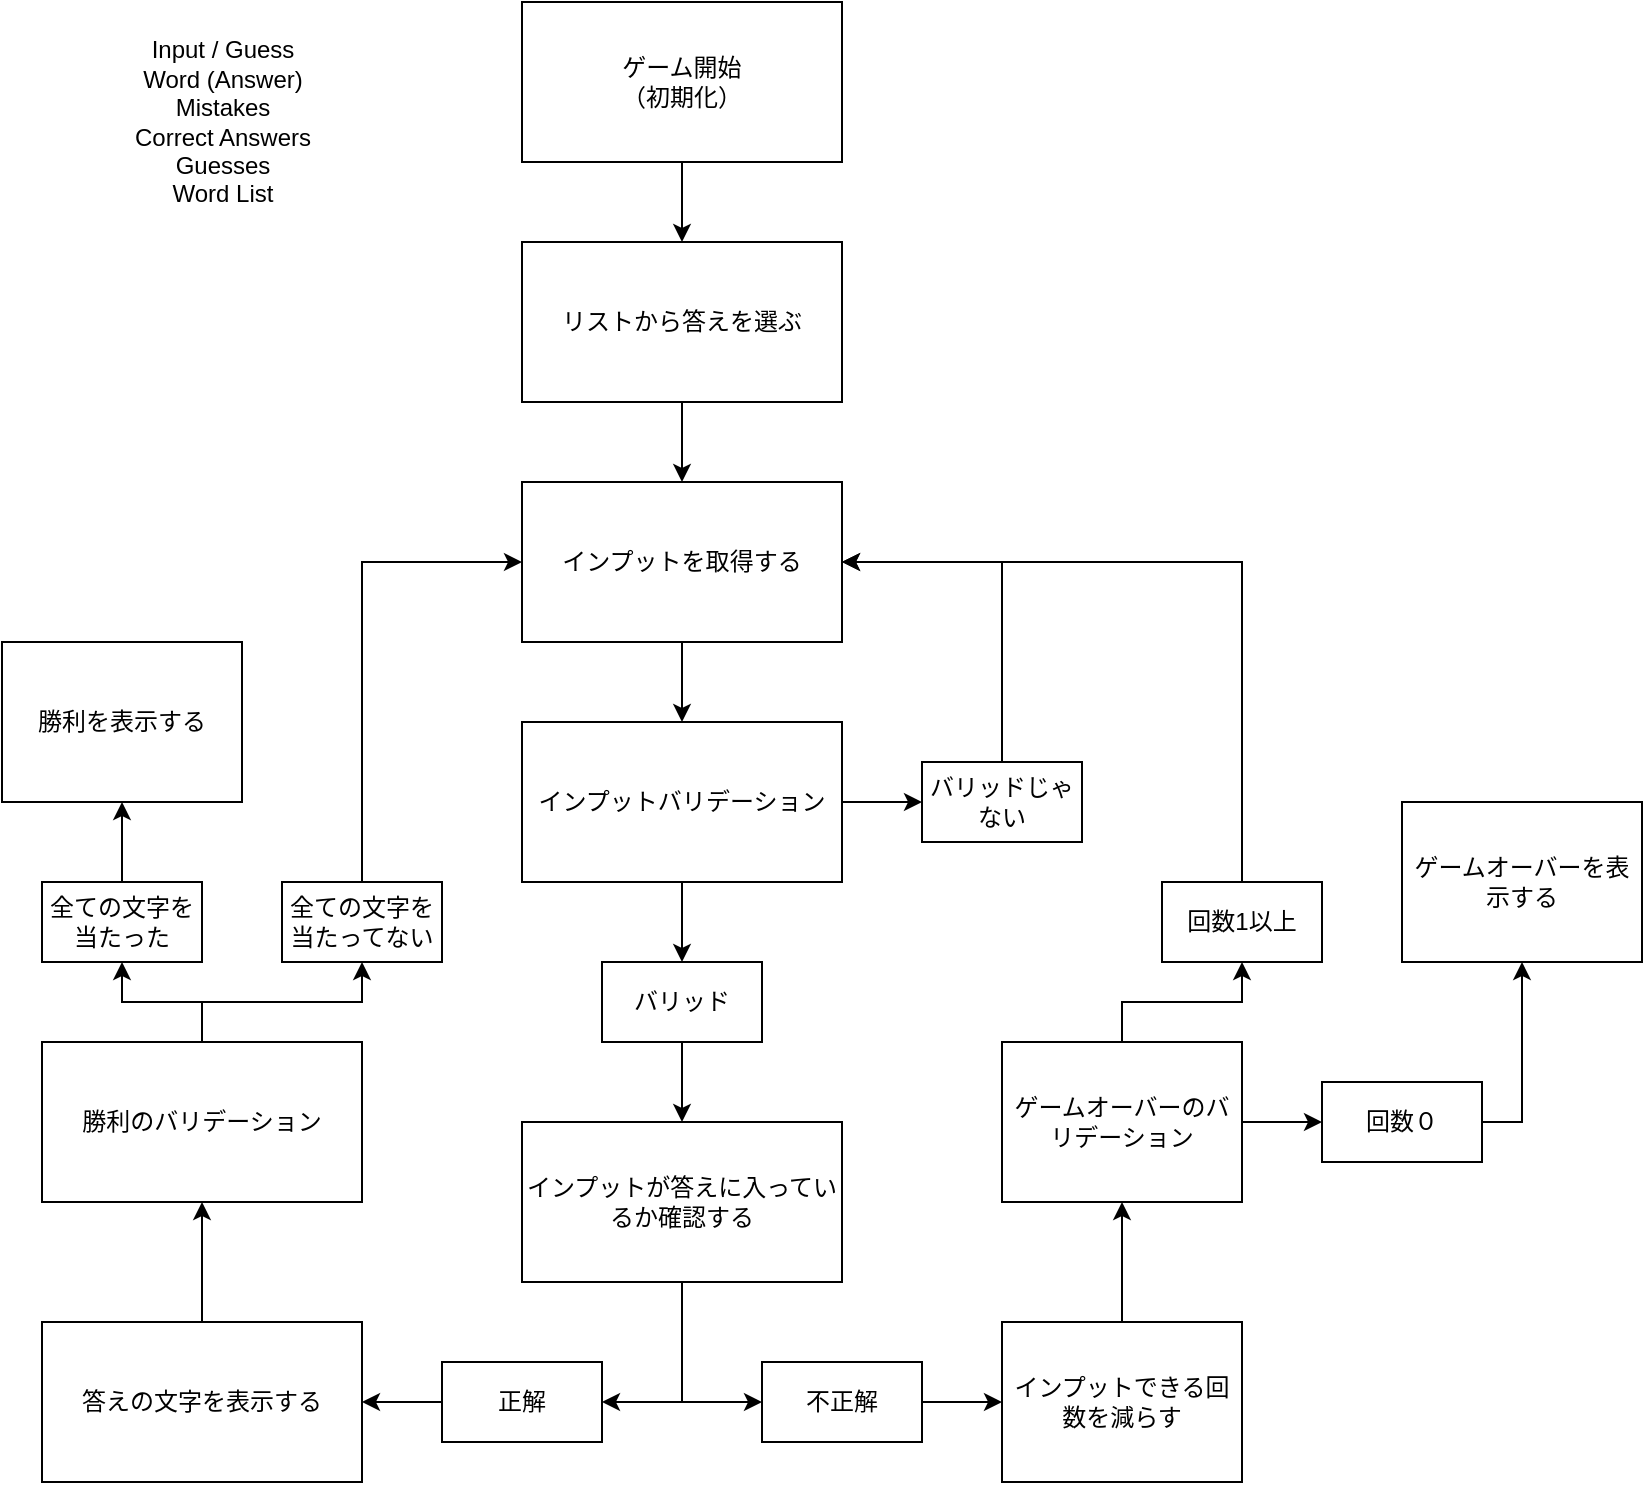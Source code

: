 <mxfile version="24.8.4">
  <diagram name="Page-1" id="fh9s4Bn4TSQBKXXmfP1D">
    <mxGraphModel dx="1194" dy="789" grid="1" gridSize="10" guides="1" tooltips="1" connect="1" arrows="1" fold="1" page="1" pageScale="1" pageWidth="850" pageHeight="1100" math="0" shadow="0">
      <root>
        <mxCell id="0" />
        <mxCell id="1" parent="0" />
        <mxCell id="sXBxF_azK9009ogoda6k-1" value="Input / Guess&lt;div&gt;Word (Answer)&lt;/div&gt;&lt;div&gt;Mistakes&lt;/div&gt;&lt;div&gt;Correct Answers&lt;/div&gt;&lt;div&gt;Guesses&lt;/div&gt;&lt;div&gt;Word List&lt;/div&gt;" style="text;html=1;align=center;verticalAlign=middle;whiteSpace=wrap;rounded=0;" vertex="1" parent="1">
          <mxGeometry x="61" y="120" width="139" height="120" as="geometry" />
        </mxCell>
        <mxCell id="sXBxF_azK9009ogoda6k-3" style="edgeStyle=orthogonalEdgeStyle;rounded=0;orthogonalLoop=1;jettySize=auto;html=1;exitX=0.5;exitY=1;exitDx=0;exitDy=0;" edge="1" parent="1" source="sXBxF_azK9009ogoda6k-2" target="sXBxF_azK9009ogoda6k-4">
          <mxGeometry relative="1" as="geometry">
            <mxPoint x="340" y="240" as="targetPoint" />
          </mxGeometry>
        </mxCell>
        <mxCell id="sXBxF_azK9009ogoda6k-2" value="ゲーム開始&lt;div&gt;（初期化）&lt;/div&gt;" style="rounded=0;whiteSpace=wrap;html=1;" vertex="1" parent="1">
          <mxGeometry x="280" y="120" width="160" height="80" as="geometry" />
        </mxCell>
        <mxCell id="sXBxF_azK9009ogoda6k-7" style="edgeStyle=orthogonalEdgeStyle;rounded=0;orthogonalLoop=1;jettySize=auto;html=1;exitX=0.5;exitY=1;exitDx=0;exitDy=0;entryX=0.5;entryY=0;entryDx=0;entryDy=0;" edge="1" parent="1" source="sXBxF_azK9009ogoda6k-4" target="sXBxF_azK9009ogoda6k-6">
          <mxGeometry relative="1" as="geometry" />
        </mxCell>
        <mxCell id="sXBxF_azK9009ogoda6k-4" value="リストから答えを選ぶ" style="rounded=0;whiteSpace=wrap;html=1;" vertex="1" parent="1">
          <mxGeometry x="280" y="240" width="160" height="80" as="geometry" />
        </mxCell>
        <mxCell id="sXBxF_azK9009ogoda6k-9" style="edgeStyle=orthogonalEdgeStyle;rounded=0;orthogonalLoop=1;jettySize=auto;html=1;exitX=0.5;exitY=1;exitDx=0;exitDy=0;entryX=0.5;entryY=0;entryDx=0;entryDy=0;" edge="1" parent="1" source="sXBxF_azK9009ogoda6k-6" target="sXBxF_azK9009ogoda6k-8">
          <mxGeometry relative="1" as="geometry" />
        </mxCell>
        <mxCell id="sXBxF_azK9009ogoda6k-6" value="インプットを取得する" style="rounded=0;whiteSpace=wrap;html=1;" vertex="1" parent="1">
          <mxGeometry x="280" y="360" width="160" height="80" as="geometry" />
        </mxCell>
        <mxCell id="sXBxF_azK9009ogoda6k-12" style="edgeStyle=orthogonalEdgeStyle;rounded=0;orthogonalLoop=1;jettySize=auto;html=1;exitX=1;exitY=0.5;exitDx=0;exitDy=0;entryX=0;entryY=0.5;entryDx=0;entryDy=0;" edge="1" parent="1" source="sXBxF_azK9009ogoda6k-8" target="sXBxF_azK9009ogoda6k-11">
          <mxGeometry relative="1" as="geometry" />
        </mxCell>
        <mxCell id="sXBxF_azK9009ogoda6k-14" style="edgeStyle=orthogonalEdgeStyle;rounded=0;orthogonalLoop=1;jettySize=auto;html=1;exitX=0.5;exitY=1;exitDx=0;exitDy=0;entryX=0.5;entryY=0;entryDx=0;entryDy=0;" edge="1" parent="1" source="sXBxF_azK9009ogoda6k-8" target="sXBxF_azK9009ogoda6k-10">
          <mxGeometry relative="1" as="geometry" />
        </mxCell>
        <mxCell id="sXBxF_azK9009ogoda6k-8" value="インプットバリデーション" style="rounded=0;whiteSpace=wrap;html=1;" vertex="1" parent="1">
          <mxGeometry x="280" y="480" width="160" height="80" as="geometry" />
        </mxCell>
        <mxCell id="sXBxF_azK9009ogoda6k-15" style="edgeStyle=orthogonalEdgeStyle;rounded=0;orthogonalLoop=1;jettySize=auto;html=1;exitX=0.5;exitY=1;exitDx=0;exitDy=0;" edge="1" parent="1" source="sXBxF_azK9009ogoda6k-10">
          <mxGeometry relative="1" as="geometry">
            <mxPoint x="360" y="680" as="targetPoint" />
          </mxGeometry>
        </mxCell>
        <mxCell id="sXBxF_azK9009ogoda6k-10" value="バリッド" style="rounded=0;whiteSpace=wrap;html=1;" vertex="1" parent="1">
          <mxGeometry x="320" y="600" width="80" height="40" as="geometry" />
        </mxCell>
        <mxCell id="sXBxF_azK9009ogoda6k-13" style="edgeStyle=orthogonalEdgeStyle;rounded=0;orthogonalLoop=1;jettySize=auto;html=1;exitX=0.5;exitY=0;exitDx=0;exitDy=0;entryX=1;entryY=0.5;entryDx=0;entryDy=0;" edge="1" parent="1" source="sXBxF_azK9009ogoda6k-11" target="sXBxF_azK9009ogoda6k-6">
          <mxGeometry relative="1" as="geometry" />
        </mxCell>
        <mxCell id="sXBxF_azK9009ogoda6k-11" value="バリッドじゃない" style="rounded=0;whiteSpace=wrap;html=1;" vertex="1" parent="1">
          <mxGeometry x="480" y="500" width="80" height="40" as="geometry" />
        </mxCell>
        <mxCell id="sXBxF_azK9009ogoda6k-19" style="edgeStyle=orthogonalEdgeStyle;rounded=0;orthogonalLoop=1;jettySize=auto;html=1;exitX=0.5;exitY=1;exitDx=0;exitDy=0;entryX=1;entryY=0.5;entryDx=0;entryDy=0;" edge="1" parent="1" source="sXBxF_azK9009ogoda6k-16" target="sXBxF_azK9009ogoda6k-17">
          <mxGeometry relative="1" as="geometry" />
        </mxCell>
        <mxCell id="sXBxF_azK9009ogoda6k-20" style="edgeStyle=orthogonalEdgeStyle;rounded=0;orthogonalLoop=1;jettySize=auto;html=1;exitX=0.5;exitY=1;exitDx=0;exitDy=0;entryX=0;entryY=0.5;entryDx=0;entryDy=0;" edge="1" parent="1" source="sXBxF_azK9009ogoda6k-16" target="sXBxF_azK9009ogoda6k-18">
          <mxGeometry relative="1" as="geometry" />
        </mxCell>
        <mxCell id="sXBxF_azK9009ogoda6k-16" value="インプットが答えに入っているか確認する" style="rounded=0;whiteSpace=wrap;html=1;" vertex="1" parent="1">
          <mxGeometry x="280" y="680" width="160" height="80" as="geometry" />
        </mxCell>
        <mxCell id="sXBxF_azK9009ogoda6k-25" style="edgeStyle=orthogonalEdgeStyle;rounded=0;orthogonalLoop=1;jettySize=auto;html=1;exitX=0;exitY=0.5;exitDx=0;exitDy=0;entryX=1;entryY=0.5;entryDx=0;entryDy=0;" edge="1" parent="1" source="sXBxF_azK9009ogoda6k-17" target="sXBxF_azK9009ogoda6k-24">
          <mxGeometry relative="1" as="geometry" />
        </mxCell>
        <mxCell id="sXBxF_azK9009ogoda6k-17" value="正解" style="rounded=0;whiteSpace=wrap;html=1;" vertex="1" parent="1">
          <mxGeometry x="240" y="800" width="80" height="40" as="geometry" />
        </mxCell>
        <mxCell id="sXBxF_azK9009ogoda6k-21" style="edgeStyle=orthogonalEdgeStyle;rounded=0;orthogonalLoop=1;jettySize=auto;html=1;exitX=1;exitY=0.5;exitDx=0;exitDy=0;" edge="1" parent="1" source="sXBxF_azK9009ogoda6k-18">
          <mxGeometry relative="1" as="geometry">
            <mxPoint x="520" y="820" as="targetPoint" />
          </mxGeometry>
        </mxCell>
        <mxCell id="sXBxF_azK9009ogoda6k-18" value="不正解" style="rounded=0;whiteSpace=wrap;html=1;" vertex="1" parent="1">
          <mxGeometry x="400" y="800" width="80" height="40" as="geometry" />
        </mxCell>
        <mxCell id="sXBxF_azK9009ogoda6k-29" style="edgeStyle=orthogonalEdgeStyle;rounded=0;orthogonalLoop=1;jettySize=auto;html=1;exitX=0.5;exitY=0;exitDx=0;exitDy=0;entryX=0.5;entryY=1;entryDx=0;entryDy=0;" edge="1" parent="1" source="sXBxF_azK9009ogoda6k-22" target="sXBxF_azK9009ogoda6k-28">
          <mxGeometry relative="1" as="geometry" />
        </mxCell>
        <mxCell id="sXBxF_azK9009ogoda6k-22" value="インプットできる回数を減らす" style="rounded=0;whiteSpace=wrap;html=1;" vertex="1" parent="1">
          <mxGeometry x="520" y="780" width="120" height="80" as="geometry" />
        </mxCell>
        <mxCell id="sXBxF_azK9009ogoda6k-42" style="edgeStyle=orthogonalEdgeStyle;rounded=0;orthogonalLoop=1;jettySize=auto;html=1;exitX=0.5;exitY=0;exitDx=0;exitDy=0;entryX=0.5;entryY=1;entryDx=0;entryDy=0;" edge="1" parent="1" source="sXBxF_azK9009ogoda6k-24" target="sXBxF_azK9009ogoda6k-38">
          <mxGeometry relative="1" as="geometry" />
        </mxCell>
        <mxCell id="sXBxF_azK9009ogoda6k-24" value="答えの文字を表示する" style="rounded=0;whiteSpace=wrap;html=1;" vertex="1" parent="1">
          <mxGeometry x="40" y="780" width="160" height="80" as="geometry" />
        </mxCell>
        <mxCell id="sXBxF_azK9009ogoda6k-33" style="edgeStyle=orthogonalEdgeStyle;rounded=0;orthogonalLoop=1;jettySize=auto;html=1;exitX=0.5;exitY=0;exitDx=0;exitDy=0;entryX=0.5;entryY=1;entryDx=0;entryDy=0;" edge="1" parent="1" source="sXBxF_azK9009ogoda6k-28" target="sXBxF_azK9009ogoda6k-32">
          <mxGeometry relative="1" as="geometry" />
        </mxCell>
        <mxCell id="sXBxF_azK9009ogoda6k-34" style="edgeStyle=orthogonalEdgeStyle;rounded=0;orthogonalLoop=1;jettySize=auto;html=1;exitX=1;exitY=0.5;exitDx=0;exitDy=0;entryX=0;entryY=0.5;entryDx=0;entryDy=0;" edge="1" parent="1" source="sXBxF_azK9009ogoda6k-28" target="sXBxF_azK9009ogoda6k-31">
          <mxGeometry relative="1" as="geometry" />
        </mxCell>
        <mxCell id="sXBxF_azK9009ogoda6k-28" value="ゲームオーバーのバリデーション" style="rounded=0;whiteSpace=wrap;html=1;" vertex="1" parent="1">
          <mxGeometry x="520" y="640" width="120" height="80" as="geometry" />
        </mxCell>
        <mxCell id="sXBxF_azK9009ogoda6k-37" style="edgeStyle=orthogonalEdgeStyle;rounded=0;orthogonalLoop=1;jettySize=auto;html=1;exitX=1;exitY=0.5;exitDx=0;exitDy=0;entryX=0.5;entryY=1;entryDx=0;entryDy=0;" edge="1" parent="1" source="sXBxF_azK9009ogoda6k-31" target="sXBxF_azK9009ogoda6k-36">
          <mxGeometry relative="1" as="geometry" />
        </mxCell>
        <mxCell id="sXBxF_azK9009ogoda6k-31" value="回数０" style="rounded=0;whiteSpace=wrap;html=1;" vertex="1" parent="1">
          <mxGeometry x="680" y="660" width="80" height="40" as="geometry" />
        </mxCell>
        <mxCell id="sXBxF_azK9009ogoda6k-35" style="edgeStyle=orthogonalEdgeStyle;rounded=0;orthogonalLoop=1;jettySize=auto;html=1;exitX=0.5;exitY=0;exitDx=0;exitDy=0;entryX=1;entryY=0.5;entryDx=0;entryDy=0;" edge="1" parent="1" source="sXBxF_azK9009ogoda6k-32" target="sXBxF_azK9009ogoda6k-6">
          <mxGeometry relative="1" as="geometry" />
        </mxCell>
        <mxCell id="sXBxF_azK9009ogoda6k-32" value="回数1以上" style="rounded=0;whiteSpace=wrap;html=1;" vertex="1" parent="1">
          <mxGeometry x="600" y="560" width="80" height="40" as="geometry" />
        </mxCell>
        <mxCell id="sXBxF_azK9009ogoda6k-36" value="ゲームオーバーを表示する" style="rounded=0;whiteSpace=wrap;html=1;" vertex="1" parent="1">
          <mxGeometry x="720" y="520" width="120" height="80" as="geometry" />
        </mxCell>
        <mxCell id="sXBxF_azK9009ogoda6k-41" style="edgeStyle=orthogonalEdgeStyle;rounded=0;orthogonalLoop=1;jettySize=auto;html=1;exitX=0.5;exitY=0;exitDx=0;exitDy=0;entryX=0.5;entryY=1;entryDx=0;entryDy=0;" edge="1" parent="1" source="sXBxF_azK9009ogoda6k-38" target="sXBxF_azK9009ogoda6k-40">
          <mxGeometry relative="1" as="geometry" />
        </mxCell>
        <mxCell id="sXBxF_azK9009ogoda6k-43" style="edgeStyle=orthogonalEdgeStyle;rounded=0;orthogonalLoop=1;jettySize=auto;html=1;exitX=0.5;exitY=0;exitDx=0;exitDy=0;entryX=0.5;entryY=1;entryDx=0;entryDy=0;" edge="1" parent="1" source="sXBxF_azK9009ogoda6k-38" target="sXBxF_azK9009ogoda6k-39">
          <mxGeometry relative="1" as="geometry" />
        </mxCell>
        <mxCell id="sXBxF_azK9009ogoda6k-38" value="勝利のバリデーション" style="rounded=0;whiteSpace=wrap;html=1;" vertex="1" parent="1">
          <mxGeometry x="40" y="640" width="160" height="80" as="geometry" />
        </mxCell>
        <mxCell id="sXBxF_azK9009ogoda6k-46" style="edgeStyle=orthogonalEdgeStyle;rounded=0;orthogonalLoop=1;jettySize=auto;html=1;exitX=0.5;exitY=0;exitDx=0;exitDy=0;entryX=0.5;entryY=1;entryDx=0;entryDy=0;" edge="1" parent="1" source="sXBxF_azK9009ogoda6k-39" target="sXBxF_azK9009ogoda6k-45">
          <mxGeometry relative="1" as="geometry" />
        </mxCell>
        <mxCell id="sXBxF_azK9009ogoda6k-39" value="全ての文字を当たった" style="rounded=0;whiteSpace=wrap;html=1;" vertex="1" parent="1">
          <mxGeometry x="40" y="560" width="80" height="40" as="geometry" />
        </mxCell>
        <mxCell id="sXBxF_azK9009ogoda6k-44" style="edgeStyle=orthogonalEdgeStyle;rounded=0;orthogonalLoop=1;jettySize=auto;html=1;exitX=0.5;exitY=0;exitDx=0;exitDy=0;entryX=0;entryY=0.5;entryDx=0;entryDy=0;" edge="1" parent="1" source="sXBxF_azK9009ogoda6k-40" target="sXBxF_azK9009ogoda6k-6">
          <mxGeometry relative="1" as="geometry" />
        </mxCell>
        <mxCell id="sXBxF_azK9009ogoda6k-40" value="全ての文字を当たってない" style="rounded=0;whiteSpace=wrap;html=1;" vertex="1" parent="1">
          <mxGeometry x="160" y="560" width="80" height="40" as="geometry" />
        </mxCell>
        <mxCell id="sXBxF_azK9009ogoda6k-45" value="勝利を表示する" style="rounded=0;whiteSpace=wrap;html=1;" vertex="1" parent="1">
          <mxGeometry x="20" y="440" width="120" height="80" as="geometry" />
        </mxCell>
      </root>
    </mxGraphModel>
  </diagram>
</mxfile>
